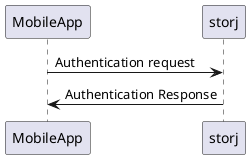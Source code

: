 @startuml storj cli
participant MobileApp as mobile_app
mobile_app -> storj: Authentication request
storj -> mobile_app: Authentication Response

@enduml
